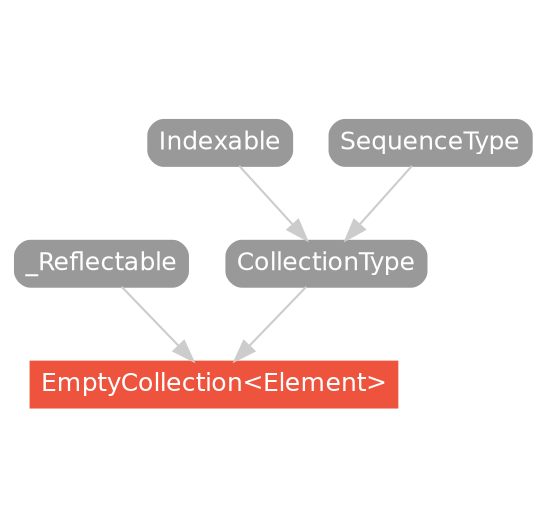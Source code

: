 strict digraph "EmptyCollection<Element> - Type Hierarchy - SwiftDoc.org" {
    pad="0.1,0.8"
    node [shape=box, style="filled,rounded", color="#999999", fillcolor="#999999", fontcolor=white, fontname=Helvetica, fontnames="Helvetica,sansserif", fontsize=12, margin="0.07,0.05", height="0.3"]
    edge [color="#cccccc"]
    "CollectionType" [URL="/protocol/CollectionType/hierarchy/"]
    "EmptyCollection<Element>" [URL="/type/EmptyCollection/", style="filled", fillcolor="#ee543d", color="#ee543d"]
    "Indexable" [URL="/protocol/Indexable/hierarchy/"]
    "SequenceType" [URL="/protocol/SequenceType/hierarchy/"]
    "_Reflectable" [URL="/protocol/_Reflectable/hierarchy/"]    "CollectionType" -> "EmptyCollection<Element>"
    "_Reflectable" -> "EmptyCollection<Element>"
    "Indexable" -> "CollectionType"
    "SequenceType" -> "CollectionType"
    subgraph Types {
        rank = max; "EmptyCollection<Element>";
    }
}